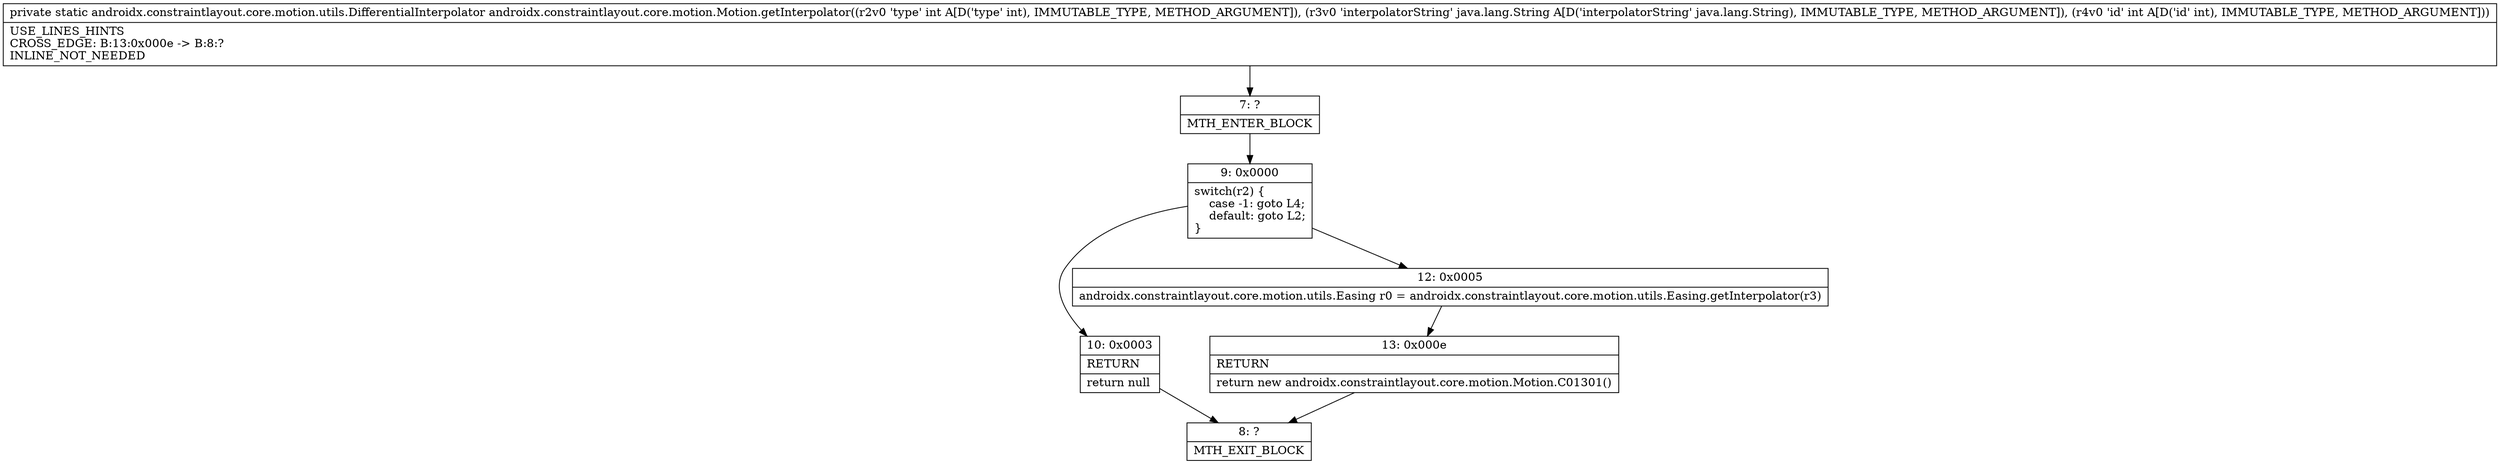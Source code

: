 digraph "CFG forandroidx.constraintlayout.core.motion.Motion.getInterpolator(ILjava\/lang\/String;I)Landroidx\/constraintlayout\/core\/motion\/utils\/DifferentialInterpolator;" {
Node_7 [shape=record,label="{7\:\ ?|MTH_ENTER_BLOCK\l}"];
Node_9 [shape=record,label="{9\:\ 0x0000|switch(r2) \{\l    case \-1: goto L4;\l    default: goto L2;\l\}\l}"];
Node_10 [shape=record,label="{10\:\ 0x0003|RETURN\l|return null\l}"];
Node_8 [shape=record,label="{8\:\ ?|MTH_EXIT_BLOCK\l}"];
Node_12 [shape=record,label="{12\:\ 0x0005|androidx.constraintlayout.core.motion.utils.Easing r0 = androidx.constraintlayout.core.motion.utils.Easing.getInterpolator(r3)\l}"];
Node_13 [shape=record,label="{13\:\ 0x000e|RETURN\l|return new androidx.constraintlayout.core.motion.Motion.C01301()\l}"];
MethodNode[shape=record,label="{private static androidx.constraintlayout.core.motion.utils.DifferentialInterpolator androidx.constraintlayout.core.motion.Motion.getInterpolator((r2v0 'type' int A[D('type' int), IMMUTABLE_TYPE, METHOD_ARGUMENT]), (r3v0 'interpolatorString' java.lang.String A[D('interpolatorString' java.lang.String), IMMUTABLE_TYPE, METHOD_ARGUMENT]), (r4v0 'id' int A[D('id' int), IMMUTABLE_TYPE, METHOD_ARGUMENT]))  | USE_LINES_HINTS\lCROSS_EDGE: B:13:0x000e \-\> B:8:?\lINLINE_NOT_NEEDED\l}"];
MethodNode -> Node_7;Node_7 -> Node_9;
Node_9 -> Node_10;
Node_9 -> Node_12;
Node_10 -> Node_8;
Node_12 -> Node_13;
Node_13 -> Node_8;
}

